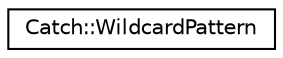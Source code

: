 digraph "Graphical Class Hierarchy"
{
  edge [fontname="Helvetica",fontsize="10",labelfontname="Helvetica",labelfontsize="10"];
  node [fontname="Helvetica",fontsize="10",shape=record];
  rankdir="LR";
  Node0 [label="Catch::WildcardPattern",height=0.2,width=0.4,color="black", fillcolor="white", style="filled",URL="$classCatch_1_1WildcardPattern.html"];
}
